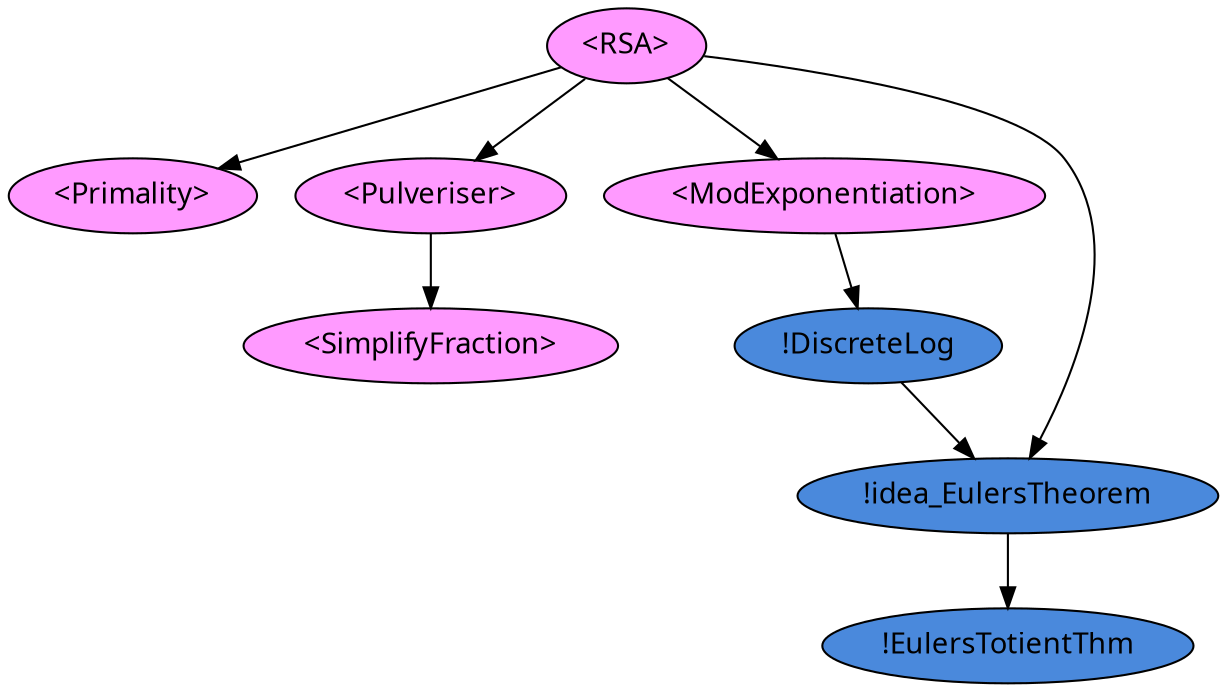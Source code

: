 digraph {
  node [fontname="Fira Code"]

  code_RSA [label="<RSA>" style=filled fillcolor="#FF9AFF"]

  # To find and verify P and Q. Need fast way to find and verify primes.
  # this article should go over primality test and search. So will need to
  # cover the density of primes as well as probabilistic primality testing.
  # Should contrast this with **factoring** primes.
  # looking for BIG primes, how many will need to check? 600digit prime? 1 in 1400 is prime...
  # but can eve "undo" the n = pq?
  # contrast with "trial division" how slow would it be even with all the tricks? https://www.coursera.org/learn/mathematical-foundations-cryptography/lecture/5CLrq/trial-division
  # sieve of eratosthenes / general number field sieve
  #     Fermats lil theorem, carmicheal numbers, Prime number theorem,
  #     Chebyshev's Bound (Miller-Rabin?, BigInts
  code_Primality [label="<Primality>" style=filled fillcolor="#FF9AFF"]

  # To find "e" from phi(pq) we need to find verify it is indeed coprime and find its inverse.
  #     Bezouts lemma, "All positive solutions", multiplicative inverse,
  #     Euclids Alg (GCD), Diophantine Equations, Water Bucket problem
  code_Pulveriser [label="<Pulveriser>" style=filled fillcolor="#FF9AFF"]

  # to encrypt/decrypt the message, need to raise to high power. Should also
  # discuss discrete log problem.
  code_ModExponentiation [label="<ModExponentiation>" style=filled fillcolor="#FF9AFF"]

  # Understanding why reversing the encryption is hard
  idea_DiscreteLog [label="!DiscreteLog" style=filled fillcolor="#4A89DC"]

  idea_EulersTheorem [label="!idea_EulersTheorem" style=filled fillcolor="#4A89DC"]
  idea_EulersTotientFn [label="!EulersTotientThm" style=filled fillcolor="#4A89DC"]

  code_RSA -> code_Primality
  code_RSA -> code_Pulveriser
  code_RSA -> code_ModExponentiation -> idea_DiscreteLog
  code_RSA -> idea_EulersTheorem

  # Euclids Algorithm, GCD, LCM
  code_SimplifyFraction [label="<SimplifyFraction>" style=filled fillcolor="#FF9AFF"]

  code_Pulveriser -> code_SimplifyFraction

  # to show that a^k \equiv a^m mod n if k \equiv m mod phi(n)
  idea_DiscreteLog -> idea_EulersTheorem -> idea_EulersTotientFn

}

# digraph {
# node [fontname="Fira Code"]
#
# eg_SimplifyFractions [label="AddFractions" style=filled fillcolor="#FF9AFF"]
# eg_FindInverseModP [label="FindInverseModP" style=filled fillcolor="#FCC261"]
# eg_PrimalityTest [label="PrimalityTest" style=filled fillcolor="#17A966"]
#
#
#
# topic_Divisibility [label="Divisibility"]
# topic_ModArithmetic [label="ModArithmetic"]
# topic_PrimeNumbers [label="PrimeNumbers"]
# topic_EuclidsAlgorithm [label="EuclidsAlgorithm"]
# topic_GCD [label="GCD"]
# topic_LCM [label="LCM"]
# topic_FermatsLilTheorem [label="FermatsLilTheorem"]
# topic_ModExponentiation [label="ModExponentiation"]
# topic_DiophantineEquations [label="DiophantineEquations"]
# topic_BezoutsLemma [label="BezoutsLemma"]
# topic_BinomialCoefficient [label="BinomCoeff"]
# topic_BinomialCoefficient [label="BinomCoeff"]
# eg_SimplifyFractions -> topic_EuclidsAlgorithm
#
# topic_ModDivision [label="ModDivision"]
#
# eg_SimplifyFractions   -> topic_LCM
# topic_EuclidsAlgorithm -> topic_GCD
# topic_GCD              -> topic_Divisibility
# topic_LCM              -> topic_GCD
# topic_ModArithmetic    -> topic_Divisibility
# topic_PrimeNumbers     -> topic_Divisibility
#
# eg_FindInverseModP      -> topic_FermatsLilTheorem
# eg_PrimalityTest        -> topic_FermatsLilTheorem
# topic_FermatsLilTheorem -> topic_ModDivision
# topic_FermatsLilTheorem -> topic_ModExponentiation
#
## later: can show some combinatoric proofs of fermats thm:
# proof_FermatsThm_MerryGoRound -> topic_FermatsLilTheorem
# proof_FermatsThm_MerryGoRound -> topic_BinomialCoefficient
# proof_FermatsThm_BinomialCoefficient -> topic_FermatsLilTheorem
# proof_FermatsThm_BinomialCoefficient -> topic_BinomialCoefficient
# topic_BinomialCoefficient -> topic_Permutations
#
# topic_DiophantineEquations -> topic_BezoutsLemma
#
#"Co-primality" -> topic_GCD
#"Co-primality" -> topic_PrimeNumbers
#"Pulveriser" -> topic_BezoutsLemma
#"Pulveriser" -> topic_EuclidsAlgorithm
# topic_ModDivision -> topic_BezoutsLemma
# topic_ModDivision -> topic_ModArithmetic
# topic_ModDivision -> "Co-primality"
# topic_FermatsLilTheorem -> "Permutations of remainder mod p"
# topic_ModExponentiation -> topic_ModArithmetic
#"Permutatations of remainder mod p" -> "Bijection for invertibility"
#}
